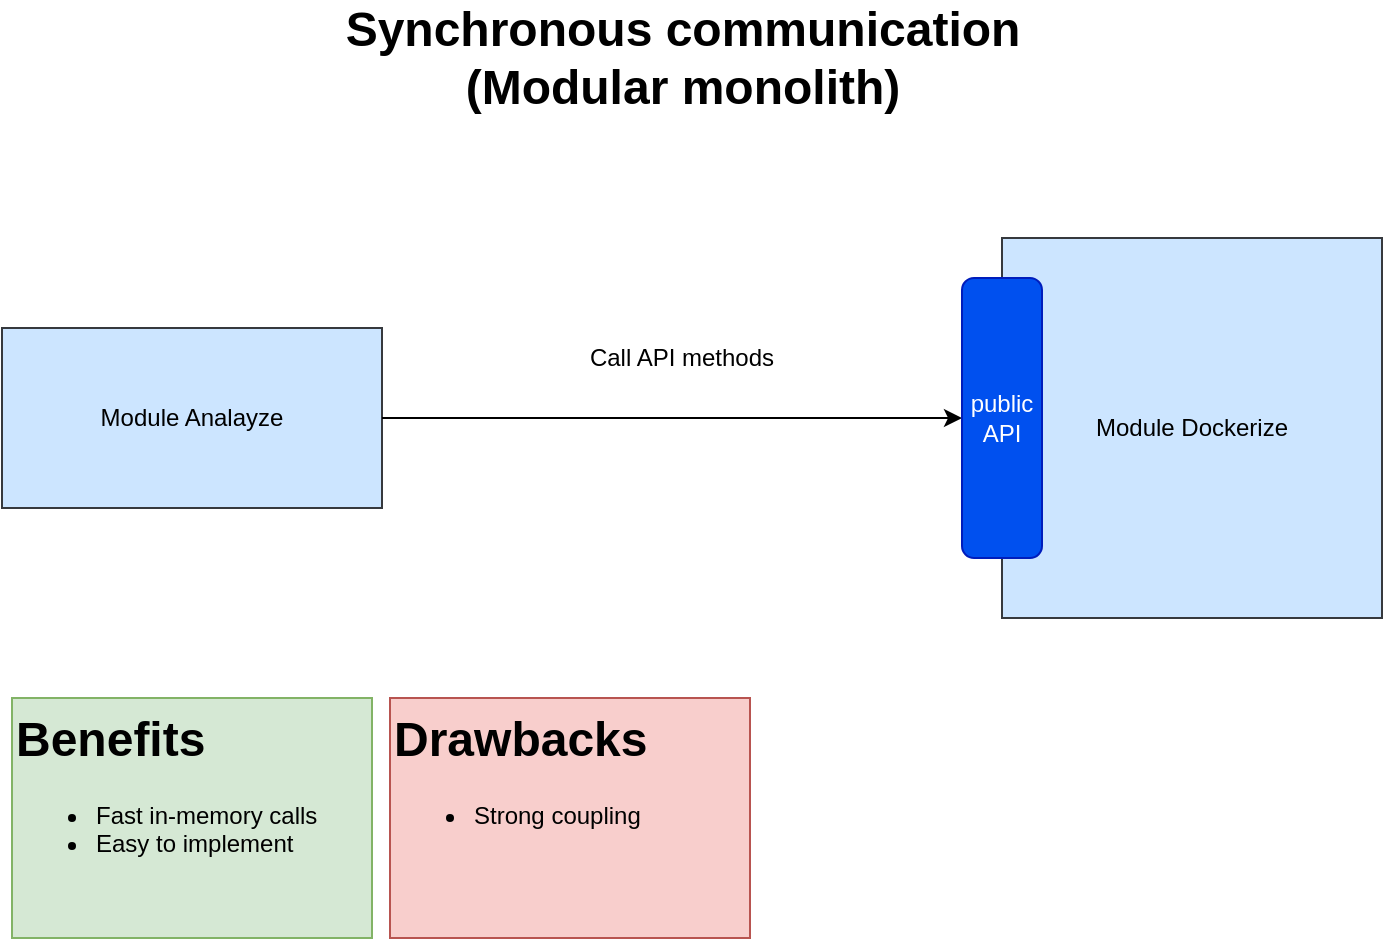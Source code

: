 <mxfile version="24.8.4" pages="4">
  <diagram name="synchronous-communication-between-modules" id="C0he_J-pm_ArgAbKU8WM">
    <mxGraphModel dx="1434" dy="786" grid="1" gridSize="10" guides="1" tooltips="1" connect="1" arrows="1" fold="1" page="1" pageScale="1" pageWidth="827" pageHeight="1169" math="0" shadow="0">
      <root>
        <mxCell id="0" />
        <mxCell id="1" parent="0" />
        <mxCell id="OlSt-tL-vxAJIuklcm-v-4" value="Module Analayze" style="rounded=0;whiteSpace=wrap;html=1;fillColor=#cce5ff;strokeColor=#36393d;" parent="1" vertex="1">
          <mxGeometry x="40" y="355" width="190" height="90" as="geometry" />
        </mxCell>
        <mxCell id="OlSt-tL-vxAJIuklcm-v-5" value="Module Dockerize" style="rounded=0;whiteSpace=wrap;html=1;fillColor=#cce5ff;strokeColor=#36393d;" parent="1" vertex="1">
          <mxGeometry x="540" y="310" width="190" height="190" as="geometry" />
        </mxCell>
        <mxCell id="OlSt-tL-vxAJIuklcm-v-6" value="" style="endArrow=classic;html=1;rounded=0;exitX=1;exitY=0.5;exitDx=0;exitDy=0;entryX=0;entryY=0.5;entryDx=0;entryDy=0;" parent="1" source="OlSt-tL-vxAJIuklcm-v-4" target="OlSt-tL-vxAJIuklcm-v-7" edge="1">
          <mxGeometry width="50" height="50" relative="1" as="geometry">
            <mxPoint x="390" y="430" as="sourcePoint" />
            <mxPoint x="440" y="405" as="targetPoint" />
          </mxGeometry>
        </mxCell>
        <mxCell id="OlSt-tL-vxAJIuklcm-v-7" value="public API" style="rounded=1;whiteSpace=wrap;html=1;fillColor=#0050ef;strokeColor=#001DBC;fontColor=#ffffff;" parent="1" vertex="1">
          <mxGeometry x="520" y="330" width="40" height="140" as="geometry" />
        </mxCell>
        <mxCell id="OlSt-tL-vxAJIuklcm-v-8" value="Call API methods" style="text;html=1;align=center;verticalAlign=middle;whiteSpace=wrap;rounded=0;" parent="1" vertex="1">
          <mxGeometry x="330" y="355" width="100" height="30" as="geometry" />
        </mxCell>
        <mxCell id="JStcpl62jnUSha_e6oFB-1" value="&lt;h1 style=&quot;margin-top: 0px;&quot;&gt;Benefits&lt;/h1&gt;&lt;p&gt;&lt;/p&gt;&lt;ul&gt;&lt;li&gt;Fast in-memory calls&lt;/li&gt;&lt;li&gt;Easy to implement&lt;/li&gt;&lt;/ul&gt;&lt;p&gt;&lt;/p&gt;" style="text;html=1;whiteSpace=wrap;overflow=hidden;rounded=0;fillColor=#d5e8d4;strokeColor=#82b366;" parent="1" vertex="1">
          <mxGeometry x="45" y="540" width="180" height="120" as="geometry" />
        </mxCell>
        <mxCell id="JStcpl62jnUSha_e6oFB-2" value="&lt;h1 style=&quot;margin-top: 0px;&quot;&gt;Drawbacks&lt;/h1&gt;&lt;p&gt;&lt;/p&gt;&lt;ul&gt;&lt;li&gt;Strong coupling&lt;/li&gt;&lt;/ul&gt;&lt;p&gt;&lt;/p&gt;" style="text;html=1;whiteSpace=wrap;overflow=hidden;rounded=0;fillColor=#f8cecc;strokeColor=#b85450;" parent="1" vertex="1">
          <mxGeometry x="234" y="540" width="180" height="120" as="geometry" />
        </mxCell>
        <mxCell id="2NTyPNmvadTHkaIkRe4D-1" value="Synchronous communication&lt;div&gt;(Modular monolith)&lt;/div&gt;" style="text;strokeColor=none;fillColor=none;html=1;fontSize=24;fontStyle=1;verticalAlign=middle;align=center;" vertex="1" parent="1">
          <mxGeometry x="330" y="200" width="100" height="40" as="geometry" />
        </mxCell>
      </root>
    </mxGraphModel>
  </diagram>
  <diagram id="AnURDCJx1aFeiUqGZCgw" name="asynchronous-communicaton-between-modules">
    <mxGraphModel dx="1434" dy="786" grid="1" gridSize="10" guides="1" tooltips="1" connect="1" arrows="1" fold="1" page="1" pageScale="1" pageWidth="827" pageHeight="1169" math="0" shadow="0">
      <root>
        <mxCell id="0" />
        <mxCell id="1" parent="0" />
        <mxCell id="TR5La-7oWi_WW-tcwIay-1" value="Module Analayze" style="rounded=0;whiteSpace=wrap;html=1;fillColor=#cce5ff;strokeColor=#36393d;" vertex="1" parent="1">
          <mxGeometry x="40" y="355" width="190" height="90" as="geometry" />
        </mxCell>
        <mxCell id="TR5La-7oWi_WW-tcwIay-3" value="c&lt;span style=&quot;color: rgba(0, 0, 0, 0); font-family: monospace; font-size: 0px; text-align: start; background-color: rgb(251, 251, 251);&quot;&gt;%3CmxGraphModel%3E%3Croot%3E%3CmxCell%20id%3D%220%22%2F%3E%3CmxCell%20id%3D%221%22%20parent%3D%220%22%2F%3E%3CmxCell%20id%3D%222%22%20value%3D%22Module%20Analayze%22%20style%3D%22rounded%3D0%3BwhiteSpace%3Dwrap%3Bhtml%3D1%3B%22%20vertex%3D%221%22%20parent%3D%221%22%3E%3CmxGeometry%20x%3D%2240%22%20y%3D%22355%22%20width%3D%22190%22%20height%3D%2290%22%20as%3D%22geometry%22%2F%3E%3C%2FmxCell%3E%3C%2Froot%3E%3C%2FmxGraphModel%3E&lt;/span&gt;" style="endArrow=classic;html=1;rounded=0;exitX=1;exitY=0.5;exitDx=0;exitDy=0;entryX=0.5;entryY=1;entryDx=0;entryDy=0;entryPerimeter=0;" edge="1" parent="1" source="TR5La-7oWi_WW-tcwIay-1" target="TR5La-7oWi_WW-tcwIay-9">
          <mxGeometry width="50" height="50" relative="1" as="geometry">
            <mxPoint x="390" y="430" as="sourcePoint" />
            <mxPoint x="370" y="280" as="targetPoint" />
          </mxGeometry>
        </mxCell>
        <mxCell id="TR5La-7oWi_WW-tcwIay-7" value="&lt;h1 style=&quot;margin-top: 0px;&quot;&gt;Benefits&lt;/h1&gt;&lt;p&gt;&lt;/p&gt;&lt;ul&gt;&lt;li&gt;&lt;span style=&quot;background-color: initial;&quot;&gt;High availability&lt;/span&gt;&lt;/li&gt;&lt;li&gt;Loose coupling&lt;/li&gt;&lt;/ul&gt;&lt;p&gt;&lt;/p&gt;" style="text;html=1;whiteSpace=wrap;overflow=hidden;rounded=0;fillColor=#d5e8d4;strokeColor=#82b366;" vertex="1" parent="1">
          <mxGeometry x="45" y="540" width="180" height="120" as="geometry" />
        </mxCell>
        <mxCell id="TR5La-7oWi_WW-tcwIay-8" value="&lt;h1 style=&quot;margin-top: 0px;&quot;&gt;Drawbacks&lt;/h1&gt;&lt;p&gt;&lt;/p&gt;&lt;ul&gt;&lt;li&gt;Increased complexity&lt;/li&gt;&lt;/ul&gt;&lt;p&gt;&lt;/p&gt;" style="text;html=1;whiteSpace=wrap;overflow=hidden;rounded=0;fillColor=#f8cecc;strokeColor=#b85450;" vertex="1" parent="1">
          <mxGeometry x="234" y="540" width="180" height="120" as="geometry" />
        </mxCell>
        <mxCell id="TR5La-7oWi_WW-tcwIay-9" value="Message Broker" style="shape=cylinder3;whiteSpace=wrap;html=1;boundedLbl=1;backgroundOutline=1;size=15;direction=south;fillColor=#eeeeee;strokeColor=#36393d;" vertex="1" parent="1">
          <mxGeometry x="320" y="290" width="170" height="40" as="geometry" />
        </mxCell>
        <mxCell id="TR5La-7oWi_WW-tcwIay-10" value="Module Dockerize" style="rounded=0;whiteSpace=wrap;html=1;fillColor=#cce5ff;strokeColor=#36393d;" vertex="1" parent="1">
          <mxGeometry x="580" y="355" width="190" height="90" as="geometry" />
        </mxCell>
        <mxCell id="TR5La-7oWi_WW-tcwIay-11" value="c&lt;span style=&quot;color: rgba(0, 0, 0, 0); font-family: monospace; font-size: 0px; text-align: start; background-color: rgb(251, 251, 251);&quot;&gt;%3CmxGraphModel%3E%3Croot%3E%3CmxCell%20id%3D%220%22%2F%3E%3CmxCell%20id%3D%221%22%20parent%3D%220%22%2F%3E%3CmxCell%20id%3D%222%22%20value%3D%22Module%20Analayze%22%20style%3D%22rounded%3D0%3BwhiteSpace%3Dwrap%3Bhtml%3D1%3B%22%20vertex%3D%221%22%20parent%3D%221%22%3E%3CmxGeometry%20x%3D%2240%22%20y%3D%22355%22%20width%3D%22190%22%20height%3D%2290%22%20as%3D%22geometry%22%2F%3E%3C%2FmxCell%3E%3C%2Froot%3E%3C%2FmxGraphModel%3E&lt;/span&gt;" style="endArrow=classic;html=1;rounded=0;exitX=0.5;exitY=0;exitDx=0;exitDy=0;exitPerimeter=0;entryX=0;entryY=0.5;entryDx=0;entryDy=0;" edge="1" parent="1" source="TR5La-7oWi_WW-tcwIay-9" target="TR5La-7oWi_WW-tcwIay-10">
          <mxGeometry width="50" height="50" relative="1" as="geometry">
            <mxPoint x="240" y="410" as="sourcePoint" />
            <mxPoint x="310" y="320" as="targetPoint" />
          </mxGeometry>
        </mxCell>
        <mxCell id="D0fXwYmbJJoCP_D-LFKE-5" value="" style="group" vertex="1" connectable="0" parent="1">
          <mxGeometry x="174" y="243" width="113" height="81" as="geometry" />
        </mxCell>
        <mxCell id="D0fXwYmbJJoCP_D-LFKE-2" value="" style="rounded=1;whiteSpace=wrap;html=1;fillColor=#fff2cc;strokeColor=#d6b656;" vertex="1" parent="D0fXwYmbJJoCP_D-LFKE-5">
          <mxGeometry y="8.1" width="99.706" height="72.9" as="geometry" />
        </mxCell>
        <mxCell id="8NU83iXxJsBChgCezuJ1-1" value="{&lt;div&gt;&lt;span style=&quot;white-space: pre;&quot;&gt;&#x9;&lt;/span&gt;id: ...&lt;br&gt;&lt;span style=&quot;white-space: pre;&quot;&gt;&#x9;&lt;/span&gt;content: ...&lt;br&gt;&lt;div&gt;}&lt;/div&gt;&lt;/div&gt;" style="text;html=1;align=left;verticalAlign=middle;whiteSpace=wrap;rounded=0;" vertex="1" parent="D0fXwYmbJJoCP_D-LFKE-5">
          <mxGeometry x="5.539" y="16.2" width="88.627" height="56.7" as="geometry" />
        </mxCell>
        <mxCell id="D0fXwYmbJJoCP_D-LFKE-4" value="json" style="rounded=1;whiteSpace=wrap;html=1;" vertex="1" parent="D0fXwYmbJJoCP_D-LFKE-5">
          <mxGeometry x="70.163" width="42.837" height="22.68" as="geometry" />
        </mxCell>
        <mxCell id="D0fXwYmbJJoCP_D-LFKE-6" value="" style="group" vertex="1" connectable="0" parent="1">
          <mxGeometry x="528" y="245" width="113" height="81" as="geometry" />
        </mxCell>
        <mxCell id="D0fXwYmbJJoCP_D-LFKE-7" value="" style="rounded=1;whiteSpace=wrap;html=1;fillColor=#fff2cc;strokeColor=#d6b656;" vertex="1" parent="D0fXwYmbJJoCP_D-LFKE-6">
          <mxGeometry y="8.1" width="99.706" height="72.9" as="geometry" />
        </mxCell>
        <mxCell id="D0fXwYmbJJoCP_D-LFKE-8" value="{&lt;div&gt;&lt;span style=&quot;white-space: pre;&quot;&gt;&#x9;&lt;/span&gt;id: ...&lt;br&gt;&lt;span style=&quot;white-space: pre;&quot;&gt;&#x9;&lt;/span&gt;content: ...&lt;br&gt;&lt;div&gt;}&lt;/div&gt;&lt;/div&gt;" style="text;html=1;align=left;verticalAlign=middle;whiteSpace=wrap;rounded=0;" vertex="1" parent="D0fXwYmbJJoCP_D-LFKE-6">
          <mxGeometry x="5.539" y="16.2" width="88.627" height="56.7" as="geometry" />
        </mxCell>
        <mxCell id="D0fXwYmbJJoCP_D-LFKE-9" value="json" style="rounded=1;whiteSpace=wrap;html=1;" vertex="1" parent="D0fXwYmbJJoCP_D-LFKE-6">
          <mxGeometry x="70.163" width="42.837" height="22.68" as="geometry" />
        </mxCell>
        <mxCell id="8oabQCwS4YNwVQvbv8mq-1" value="Asynchronous communication&lt;div&gt;(Modular monolith)&lt;/div&gt;" style="text;strokeColor=none;fillColor=none;html=1;fontSize=24;fontStyle=1;verticalAlign=middle;align=center;" vertex="1" parent="1">
          <mxGeometry x="355" y="120" width="100" height="40" as="geometry" />
        </mxCell>
      </root>
    </mxGraphModel>
  </diagram>
  <diagram id="-Da0cYczNDnoSbLBsMNC" name="microservices-general-architecture">
    <mxGraphModel dx="2261" dy="1955" grid="1" gridSize="10" guides="1" tooltips="1" connect="1" arrows="1" fold="1" page="1" pageScale="1" pageWidth="827" pageHeight="1169" math="0" shadow="0">
      <root>
        <mxCell id="0" />
        <mxCell id="1" parent="0" />
        <mxCell id="Z9IG6mkDSWxfNFpy39FO-1" value="CLI" style="rounded=1;whiteSpace=wrap;html=1;fillColor=#dae8fc;strokeColor=#6c8ebf;" vertex="1" parent="1">
          <mxGeometry x="350" y="20" width="120" height="60" as="geometry" />
        </mxCell>
        <mxCell id="Z9IG6mkDSWxfNFpy39FO-2" value="API Gateway" style="rounded=1;whiteSpace=wrap;html=1;fillColor=#d5e8d4;strokeColor=#82b366;" vertex="1" parent="1">
          <mxGeometry x="350" y="160" width="120" height="60" as="geometry" />
        </mxCell>
        <mxCell id="Z9IG6mkDSWxfNFpy39FO-3" value="Analyze Service" style="rounded=1;whiteSpace=wrap;html=1;fillColor=#ffe6cc;strokeColor=#d79b00;" vertex="1" parent="1">
          <mxGeometry x="220" y="320" width="120" height="60" as="geometry" />
        </mxCell>
        <mxCell id="Z9IG6mkDSWxfNFpy39FO-4" value="Dockerize Service" style="rounded=1;whiteSpace=wrap;html=1;fillColor=#ffe6cc;strokeColor=#d79b00;" vertex="1" parent="1">
          <mxGeometry x="480" y="320" width="120" height="60" as="geometry" />
        </mxCell>
        <mxCell id="Z9IG6mkDSWxfNFpy39FO-5" value="" style="endArrow=classic;html=1;rounded=0;exitX=0.5;exitY=1;exitDx=0;exitDy=0;entryX=0.5;entryY=0;entryDx=0;entryDy=0;" edge="1" parent="1" source="Z9IG6mkDSWxfNFpy39FO-1" target="Z9IG6mkDSWxfNFpy39FO-2">
          <mxGeometry width="50" height="50" relative="1" as="geometry">
            <mxPoint x="390" y="430" as="sourcePoint" />
            <mxPoint x="440" y="380" as="targetPoint" />
          </mxGeometry>
        </mxCell>
        <mxCell id="Z9IG6mkDSWxfNFpy39FO-18" value="&lt;div style=&quot;font-size: 10px;&quot;&gt;&lt;font style=&quot;font-size: 10px;&quot;&gt;Key responsibilities&lt;/font&gt;&lt;/div&gt;&lt;ul style=&quot;font-size: 10px;&quot;&gt;&lt;li&gt;&lt;span style=&quot;background-color: initial;&quot;&gt;Routing&lt;/span&gt;&lt;/li&gt;&lt;li&gt;&lt;span style=&quot;background-color: initial;&quot;&gt;&lt;font style=&quot;font-size: 10px;&quot;&gt;Abstraction&lt;/font&gt;&lt;/span&gt;&lt;/li&gt;&lt;/ul&gt;" style="shape=note;strokeWidth=2;fontSize=14;size=20;whiteSpace=wrap;html=1;fillColor=#fff2cc;strokeColor=#d6b656;fontColor=#000000;align=left;" vertex="1" parent="1">
          <mxGeometry x="70" y="140" width="230" height="80" as="geometry" />
        </mxCell>
        <mxCell id="Z9IG6mkDSWxfNFpy39FO-19" value="&lt;font style=&quot;font-size: 10px;&quot;&gt;&lt;span style=&quot;color: rgb(0, 0, 0);&quot;&gt;Send requests for two main features:&lt;/span&gt;&lt;br style=&quot;color: rgb(0, 0, 0);&quot;&gt;&lt;/font&gt;&lt;ul style=&quot;color: rgb(0, 0, 0); font-size: 10px;&quot;&gt;&lt;li&gt;Analyze&lt;/li&gt;&lt;li&gt;Dockerize&lt;/li&gt;&lt;/ul&gt;" style="shape=note;strokeWidth=2;fontSize=14;size=20;whiteSpace=wrap;html=1;fillColor=#fff2cc;strokeColor=#d6b656;fontColor=#666600;align=left;" vertex="1" parent="1">
          <mxGeometry x="70" y="-10" width="230" height="90" as="geometry" />
        </mxCell>
        <mxCell id="Z9IG6mkDSWxfNFpy39FO-20" value="&lt;div style=&quot;font-size: 10px; line-height: 120%;&quot;&gt;&lt;ul style=&quot;line-height: 120%;&quot;&gt;&lt;li&gt;Collects the fs and apply default filters&lt;/li&gt;&lt;li&gt;Scans the fs and idenitfies application files&lt;/li&gt;&lt;li&gt;Generates a migration profile&lt;/li&gt;&lt;/ul&gt;&lt;/div&gt;" style="shape=note;strokeWidth=2;fontSize=14;size=20;whiteSpace=wrap;html=1;fillColor=#fff2cc;strokeColor=#d6b656;fontColor=#000000;align=left;" vertex="1" parent="1">
          <mxGeometry x="-70" y="290" width="270" height="90" as="geometry" />
        </mxCell>
        <mxCell id="Z9IG6mkDSWxfNFpy39FO-23" value="" style="endArrow=classic;html=1;rounded=0;exitX=0.25;exitY=1;exitDx=0;exitDy=0;entryX=0.5;entryY=0;entryDx=0;entryDy=0;" edge="1" parent="1" source="Z9IG6mkDSWxfNFpy39FO-2" target="Z9IG6mkDSWxfNFpy39FO-3">
          <mxGeometry width="50" height="50" relative="1" as="geometry">
            <mxPoint x="390" y="320" as="sourcePoint" />
            <mxPoint x="440" y="270" as="targetPoint" />
          </mxGeometry>
        </mxCell>
        <mxCell id="Z9IG6mkDSWxfNFpy39FO-24" value="" style="endArrow=classic;html=1;rounded=0;exitX=0.75;exitY=1;exitDx=0;exitDy=0;entryX=0.5;entryY=0;entryDx=0;entryDy=0;" edge="1" parent="1" source="Z9IG6mkDSWxfNFpy39FO-2" target="Z9IG6mkDSWxfNFpy39FO-4">
          <mxGeometry width="50" height="50" relative="1" as="geometry">
            <mxPoint x="390" y="320" as="sourcePoint" />
            <mxPoint x="440" y="270" as="targetPoint" />
          </mxGeometry>
        </mxCell>
        <mxCell id="Z9IG6mkDSWxfNFpy39FO-25" value="&lt;div style=&quot;font-size: 10px;&quot;&gt;&lt;ul style=&quot;&quot;&gt;&lt;li&gt;Consumes a migration profile&lt;/li&gt;&lt;li&gt;Generates a Dockerfile from a migration profile&lt;/li&gt;&lt;/ul&gt;&lt;/div&gt;" style="shape=note;strokeWidth=2;fontSize=14;size=20;whiteSpace=wrap;html=1;fillColor=#fff2cc;strokeColor=#d6b656;fontColor=#000000;align=left;" vertex="1" parent="1">
          <mxGeometry x="620" y="290" width="230" height="90" as="geometry" />
        </mxCell>
        <mxCell id="aeq0kH0UqMmJud9AUgc6-1" value="Microservices architecture" style="text;strokeColor=none;fillColor=none;html=1;fontSize=24;fontStyle=1;verticalAlign=middle;align=center;" vertex="1" parent="1">
          <mxGeometry x="295" y="-140" width="230" height="40" as="geometry" />
        </mxCell>
        <mxCell id="TzvBrI3sns_TLvWtsMuK-1" value="&lt;h1 style=&quot;margin-top: 0px;&quot;&gt;Benefits&lt;/h1&gt;&lt;p&gt;&lt;/p&gt;&lt;ul&gt;&lt;li&gt;Indepedendent scaling&lt;/li&gt;&lt;li&gt;Indendendent deployment&lt;/li&gt;&lt;li&gt;Fault isolation&lt;/li&gt;&lt;li&gt;Flexibility in tech stack&lt;/li&gt;&lt;li&gt;Easier adoption of new features&lt;/li&gt;&lt;/ul&gt;&lt;p&gt;&lt;/p&gt;" style="text;html=1;whiteSpace=wrap;overflow=hidden;rounded=0;fillColor=#d5e8d4;strokeColor=#82b366;" vertex="1" parent="1">
          <mxGeometry x="-70" y="440" width="180" height="190" as="geometry" />
        </mxCell>
        <mxCell id="TzvBrI3sns_TLvWtsMuK-2" value="&lt;h1 style=&quot;margin-top: 0px;&quot;&gt;Drawbacks&lt;/h1&gt;&lt;p&gt;&lt;/p&gt;&lt;ul&gt;&lt;li&gt;Increased complexity&lt;/li&gt;&lt;li&gt;Higher operational costs&lt;/li&gt;&lt;li&gt;Inter-service communication&lt;/li&gt;&lt;li&gt;data management challenges&lt;/li&gt;&lt;/ul&gt;&lt;p&gt;&lt;/p&gt;" style="text;html=1;whiteSpace=wrap;overflow=hidden;rounded=0;fillColor=#f8cecc;strokeColor=#b85450;" vertex="1" parent="1">
          <mxGeometry x="119" y="440" width="180" height="190" as="geometry" />
        </mxCell>
      </root>
    </mxGraphModel>
  </diagram>
  <diagram id="pJkW98muiRqBEa-8-p89" name="modular-monolith-general-architecture">
    <mxGraphModel dx="1434" dy="786" grid="1" gridSize="10" guides="1" tooltips="1" connect="1" arrows="1" fold="1" page="1" pageScale="1" pageWidth="827" pageHeight="1169" math="0" shadow="0">
      <root>
        <mxCell id="0" />
        <mxCell id="1" parent="0" />
      </root>
    </mxGraphModel>
  </diagram>
</mxfile>
